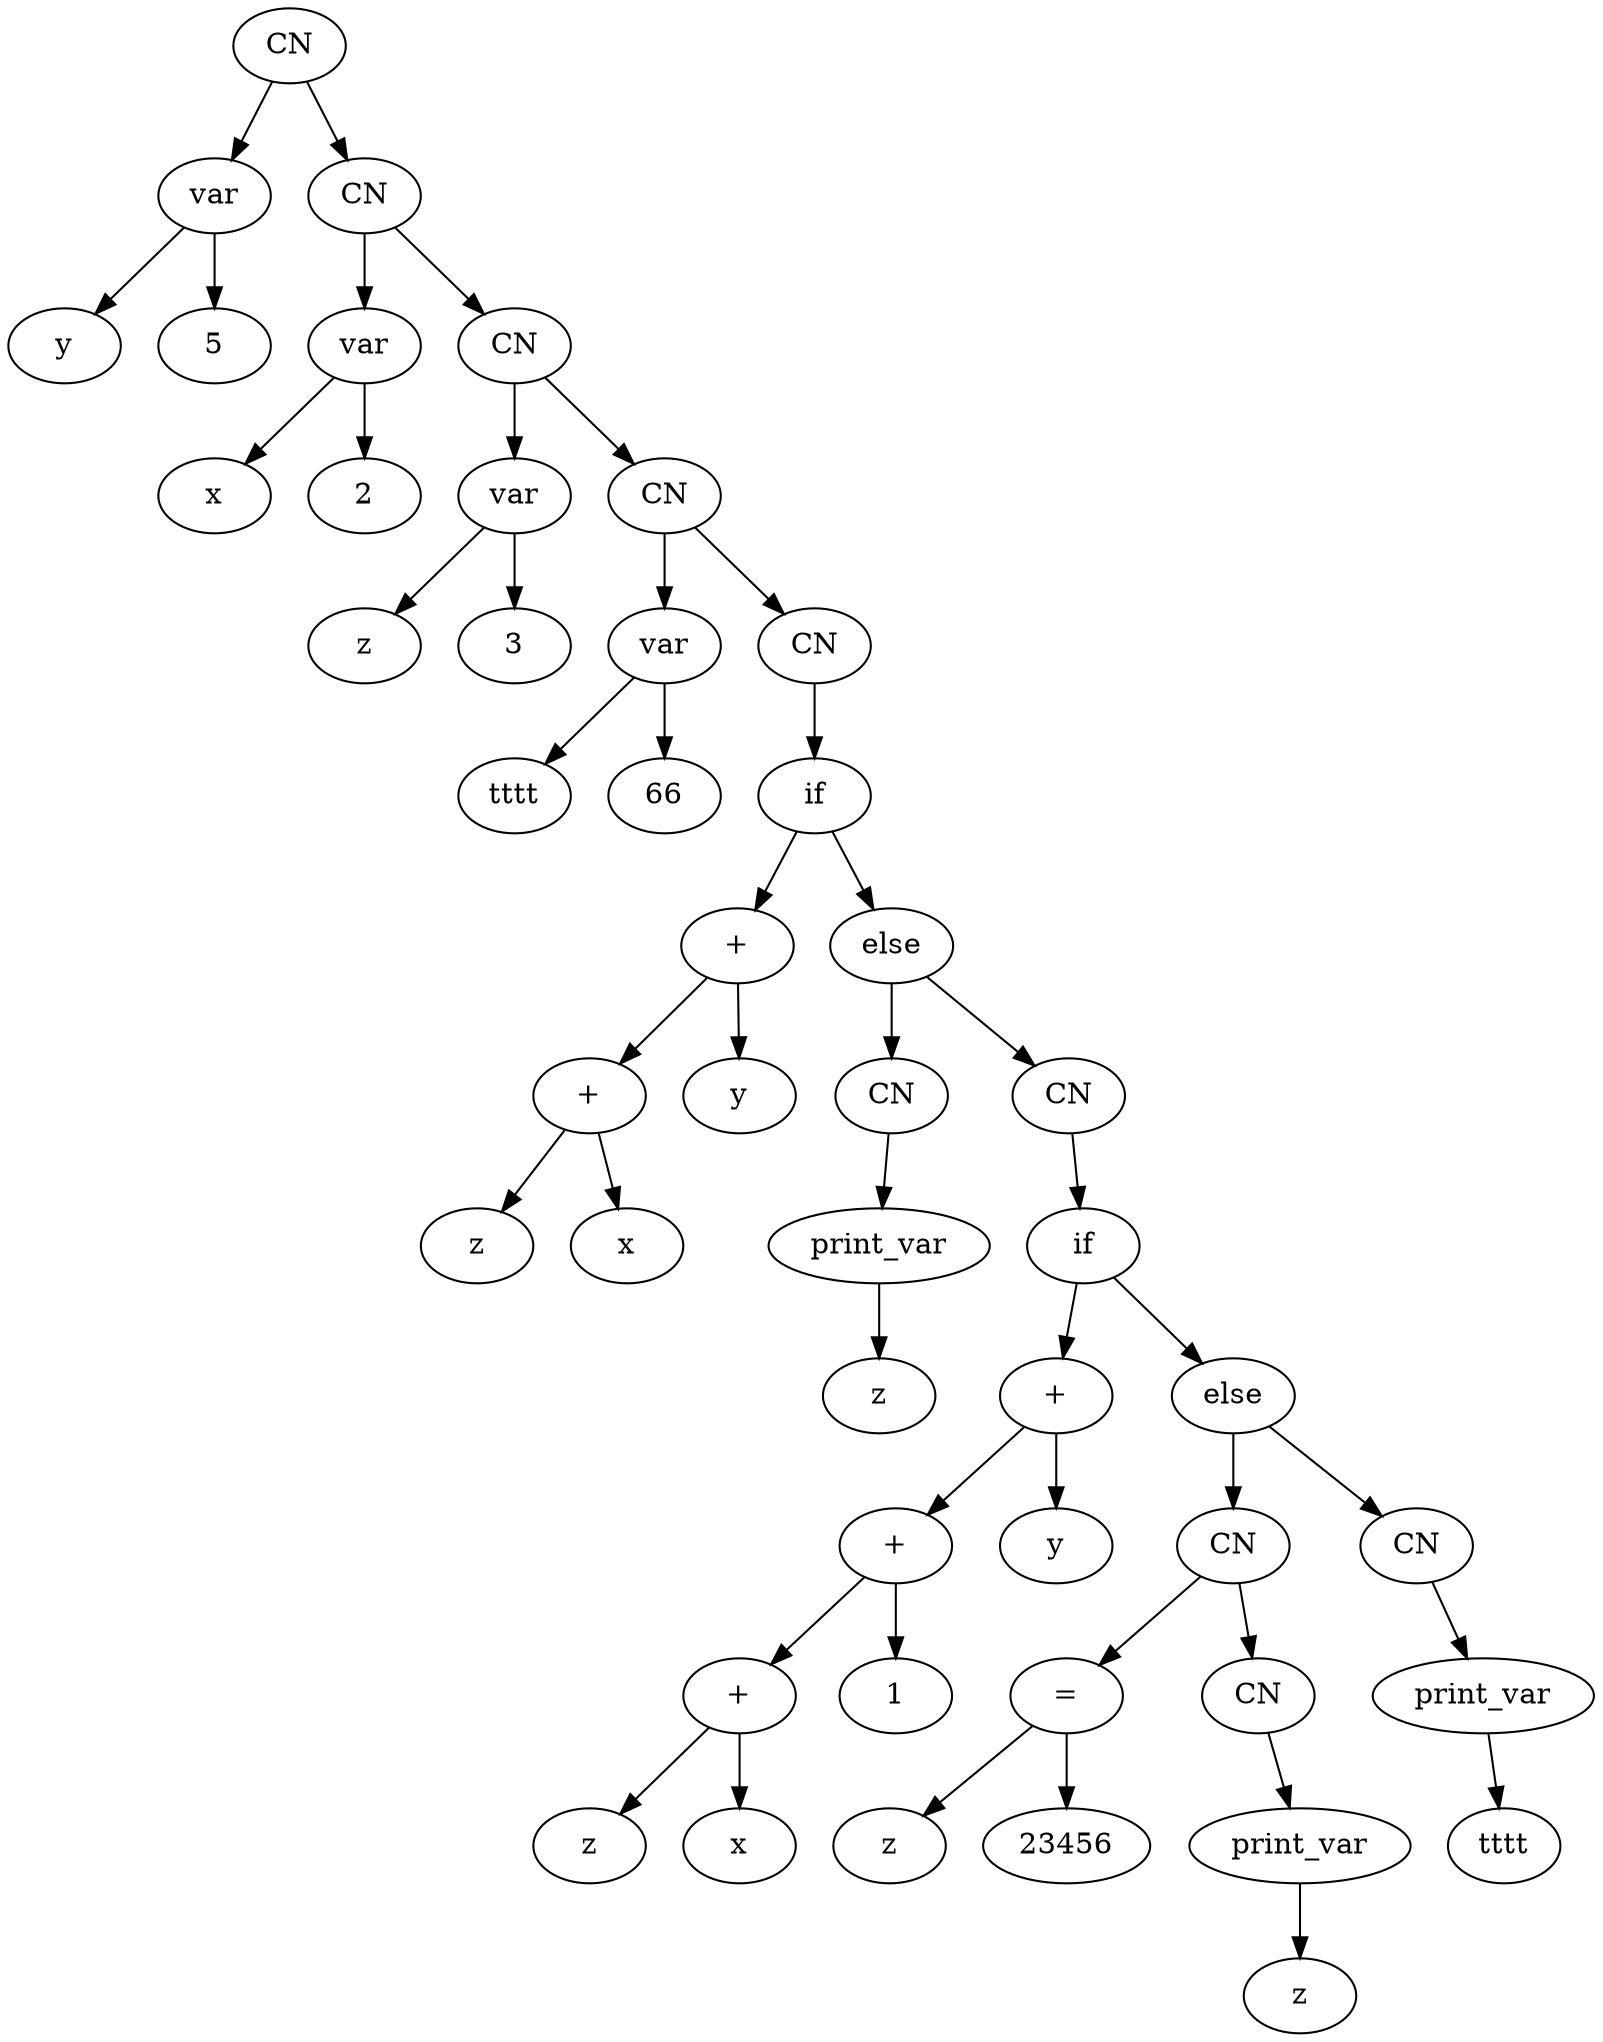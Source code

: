 digraph {
	node0x5622adac9e20[label="CN"]
	node0x5622adac9440[label="var"]
	node0x5622adac9e20 -> node0x5622adac9440
	node0x5622adac9440[label="var"]
	node0x5622adac93c0[label="y"]
	node0x5622adac9440 -> node0x5622adac93c0
	node0x5622adac9440[label="var"]
	node0x5622adac9410[label="5"]
	node0x5622adac9440 -> node0x5622adac9410
	node0x5622adac9e20[label="CN"]
	node0x5622adac9df0[label="CN"]
	node0x5622adac9e20 -> node0x5622adac9df0
	node0x5622adac9df0[label="CN"]
	node0x5622adac94f0[label="var"]
	node0x5622adac9df0 -> node0x5622adac94f0
	node0x5622adac94f0[label="var"]
	node0x5622adac9470[label="x"]
	node0x5622adac94f0 -> node0x5622adac9470
	node0x5622adac94f0[label="var"]
	node0x5622adac94c0[label="2"]
	node0x5622adac94f0 -> node0x5622adac94c0
	node0x5622adac9df0[label="CN"]
	node0x5622adac9dc0[label="CN"]
	node0x5622adac9df0 -> node0x5622adac9dc0
	node0x5622adac9dc0[label="CN"]
	node0x5622adac95a0[label="var"]
	node0x5622adac9dc0 -> node0x5622adac95a0
	node0x5622adac95a0[label="var"]
	node0x5622adac9520[label="z"]
	node0x5622adac95a0 -> node0x5622adac9520
	node0x5622adac95a0[label="var"]
	node0x5622adac9570[label="3"]
	node0x5622adac95a0 -> node0x5622adac9570
	node0x5622adac9dc0[label="CN"]
	node0x5622adac9d90[label="CN"]
	node0x5622adac9dc0 -> node0x5622adac9d90
	node0x5622adac9d90[label="CN"]
	node0x5622adac9650[label="var"]
	node0x5622adac9d90 -> node0x5622adac9650
	node0x5622adac9650[label="var"]
	node0x5622adac95d0[label="tttt"]
	node0x5622adac9650 -> node0x5622adac95d0
	node0x5622adac9650[label="var"]
	node0x5622adac9620[label="66"]
	node0x5622adac9650 -> node0x5622adac9620
	node0x5622adac9d90[label="CN"]
	node0x5622adac9d60[label="CN"]
	node0x5622adac9d90 -> node0x5622adac9d60
	node0x5622adac9d60[label="CN"]
	node0x5622adac9d30[label="if"]
	node0x5622adac9d60 -> node0x5622adac9d30
	node0x5622adac9d30[label="if"]
	node0x5622adac97a0[label="+"]
	node0x5622adac9d30 -> node0x5622adac97a0
	node0x5622adac97a0[label="+"]
	node0x5622adac9720[label="+"]
	node0x5622adac97a0 -> node0x5622adac9720
	node0x5622adac9720[label="+"]
	node0x5622adac9680[label="z"]
	node0x5622adac9720 -> node0x5622adac9680
	node0x5622adac9720[label="+"]
	node0x5622adac96d0[label="x"]
	node0x5622adac9720 -> node0x5622adac96d0
	node0x5622adac97a0[label="+"]
	node0x5622adac9750[label="y"]
	node0x5622adac97a0 -> node0x5622adac9750
	node0x5622adac9d30[label="if"]
	node0x5622adac9d00[label="else"]
	node0x5622adac9d30 -> node0x5622adac9d00
	node0x5622adac9d00[label="else"]
	node0x5622adac9850[label="CN"]
	node0x5622adac9d00 -> node0x5622adac9850
	node0x5622adac9850[label="CN"]
	node0x5622adac9820[label="print_var"]
	node0x5622adac9850 -> node0x5622adac9820
	node0x5622adac9820[label="print_var"]
	node0x5622adac97d0[label="z"]
	node0x5622adac9820 -> node0x5622adac97d0
	node0x5622adac9d00[label="else"]
	node0x5622adac9cd0[label="CN"]
	node0x5622adac9d00 -> node0x5622adac9cd0
	node0x5622adac9cd0[label="CN"]
	node0x5622adac9ca0[label="if"]
	node0x5622adac9cd0 -> node0x5622adac9ca0
	node0x5622adac9ca0[label="if"]
	node0x5622adac9a00[label="+"]
	node0x5622adac9ca0 -> node0x5622adac9a00
	node0x5622adac9a00[label="+"]
	node0x5622adac9980[label="+"]
	node0x5622adac9a00 -> node0x5622adac9980
	node0x5622adac9980[label="+"]
	node0x5622adac9920[label="+"]
	node0x5622adac9980 -> node0x5622adac9920
	node0x5622adac9920[label="+"]
	node0x5622adac9880[label="z"]
	node0x5622adac9920 -> node0x5622adac9880
	node0x5622adac9920[label="+"]
	node0x5622adac98d0[label="x"]
	node0x5622adac9920 -> node0x5622adac98d0
	node0x5622adac9980[label="+"]
	node0x5622adac9950[label="1"]
	node0x5622adac9980 -> node0x5622adac9950
	node0x5622adac9a00[label="+"]
	node0x5622adac99b0[label="y"]
	node0x5622adac9a00 -> node0x5622adac99b0
	node0x5622adac9ca0[label="if"]
	node0x5622adac9c70[label="else"]
	node0x5622adac9ca0 -> node0x5622adac9c70
	node0x5622adac9c70[label="else"]
	node0x5622adac9b90[label="CN"]
	node0x5622adac9c70 -> node0x5622adac9b90
	node0x5622adac9b90[label="CN"]
	node0x5622adac9ab0[label="="]
	node0x5622adac9b90 -> node0x5622adac9ab0
	node0x5622adac9ab0[label="="]
	node0x5622adac9a30[label="z"]
	node0x5622adac9ab0 -> node0x5622adac9a30
	node0x5622adac9ab0[label="="]
	node0x5622adac9a80[label="23456"]
	node0x5622adac9ab0 -> node0x5622adac9a80
	node0x5622adac9b90[label="CN"]
	node0x5622adac9b60[label="CN"]
	node0x5622adac9b90 -> node0x5622adac9b60
	node0x5622adac9b60[label="CN"]
	node0x5622adac9b30[label="print_var"]
	node0x5622adac9b60 -> node0x5622adac9b30
	node0x5622adac9b30[label="print_var"]
	node0x5622adac9ae0[label="z"]
	node0x5622adac9b30 -> node0x5622adac9ae0
	node0x5622adac9c70[label="else"]
	node0x5622adac9c40[label="CN"]
	node0x5622adac9c70 -> node0x5622adac9c40
	node0x5622adac9c40[label="CN"]
	node0x5622adac9c10[label="print_var"]
	node0x5622adac9c40 -> node0x5622adac9c10
	node0x5622adac9c10[label="print_var"]
	node0x5622adac9bc0[label="tttt"]
	node0x5622adac9c10 -> node0x5622adac9bc0
}
